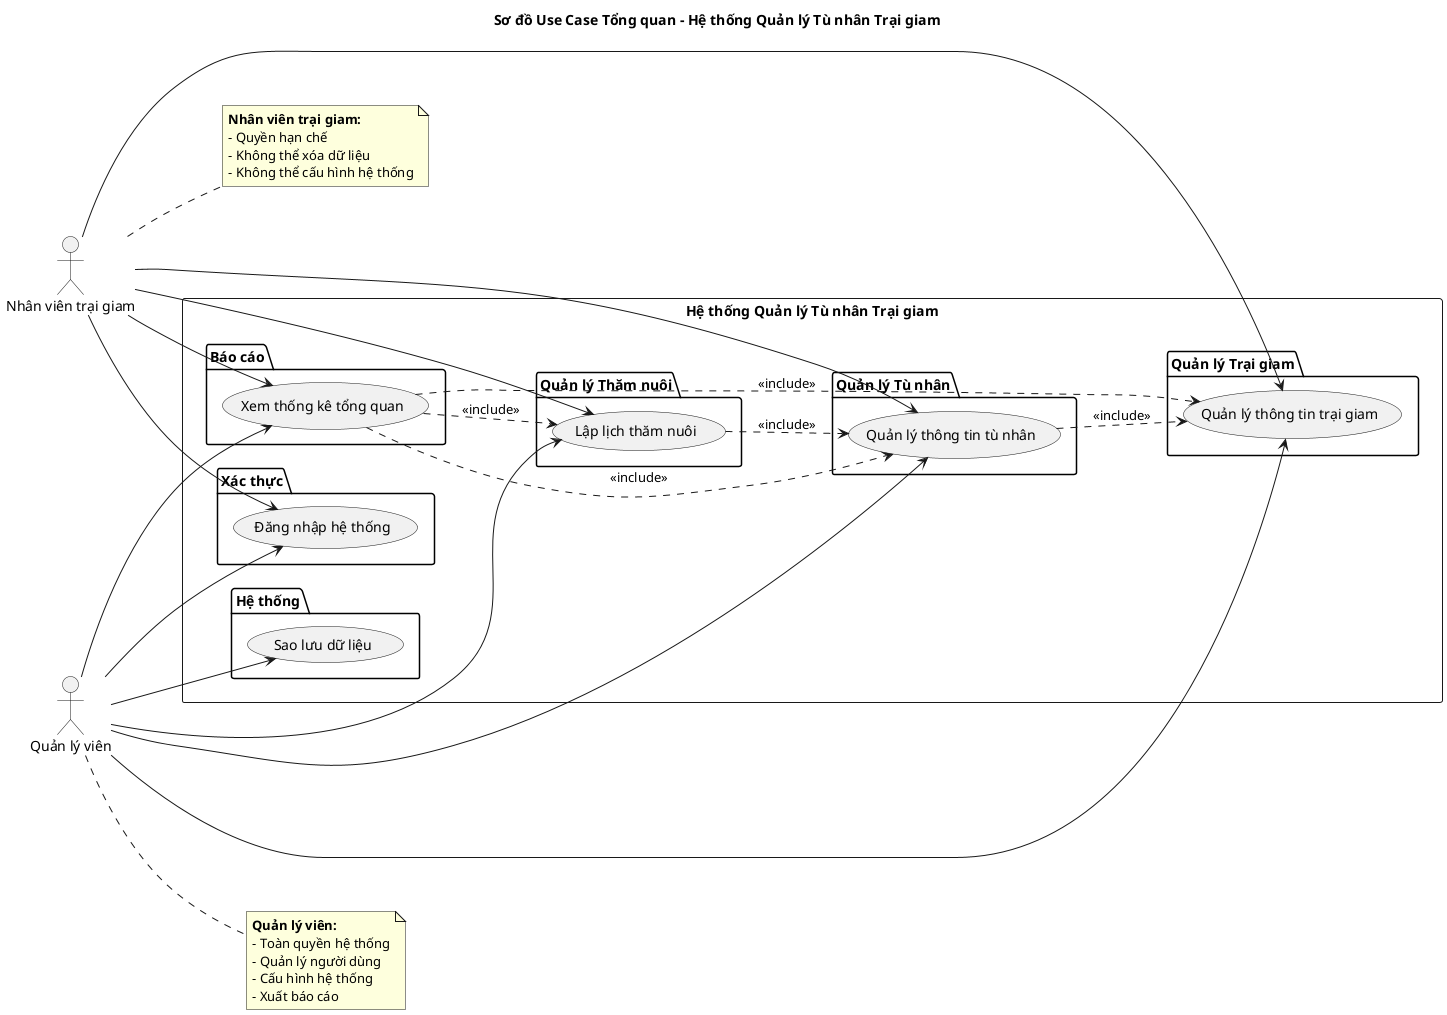 @startuml "Sơ đồ Use Case Tổng quan - Hệ thống Quản lý Tù nhân Trại giam"

title Sơ đồ Use Case Tổng quan - Hệ thống Quản lý Tù nhân Trại giam

left to right direction

actor "Quản lý viên" as Admin
actor "Nhân viên trại giam" as Staff

rectangle "Hệ thống Quản lý Tù nhân Trại giam" {
    package "Xác thực" {
        usecase "Đăng nhập hệ thống" as UC_AUTH
    }
    
    package "Quản lý Tù nhân" {
        usecase "Quản lý thông tin tù nhân" as UC_PRISONER
    }
    
    package "Quản lý Trại giam" {
        usecase "Quản lý thông tin trại giam" as UC_JAIL
    }
    
    package "Quản lý Thăm nuôi" {
        usecase "Lập lịch thăm nuôi" as UC_VISIT
    }
    
    package "Báo cáo" {
        usecase "Xem thống kê tổng quan" as UC_STATS
    }
    
    package "Hệ thống" {
        usecase "Sao lưu dữ liệu" as UC_BACKUP
    }
}

' Quan hệ với Admin (toàn quyền)
Admin --> UC_AUTH
Admin --> UC_PRISONER
Admin --> UC_JAIL
Admin --> UC_VISIT
Admin --> UC_STATS
Admin --> UC_BACKUP

' Quan hệ với Staff (quyền hạn chế)
Staff --> UC_AUTH
Staff --> UC_PRISONER
Staff --> UC_JAIL
Staff --> UC_VISIT
Staff --> UC_STATS

' Include relationships chính
UC_PRISONER ..> UC_JAIL : <<include>>
UC_VISIT ..> UC_PRISONER : <<include>>
UC_STATS ..> UC_PRISONER : <<include>>
UC_STATS ..> UC_JAIL : <<include>>
UC_STATS ..> UC_VISIT : <<include>>

note right of Admin
  **Quản lý viên:**
  - Toàn quyền hệ thống
  - Quản lý người dùng
  - Cấu hình hệ thống
  - Xuất báo cáo
end note

note right of Staff
  **Nhân viên trại giam:**
  - Quyền hạn chế
  - Không thể xóa dữ liệu
  - Không thể cấu hình hệ thống
end note

@enduml 